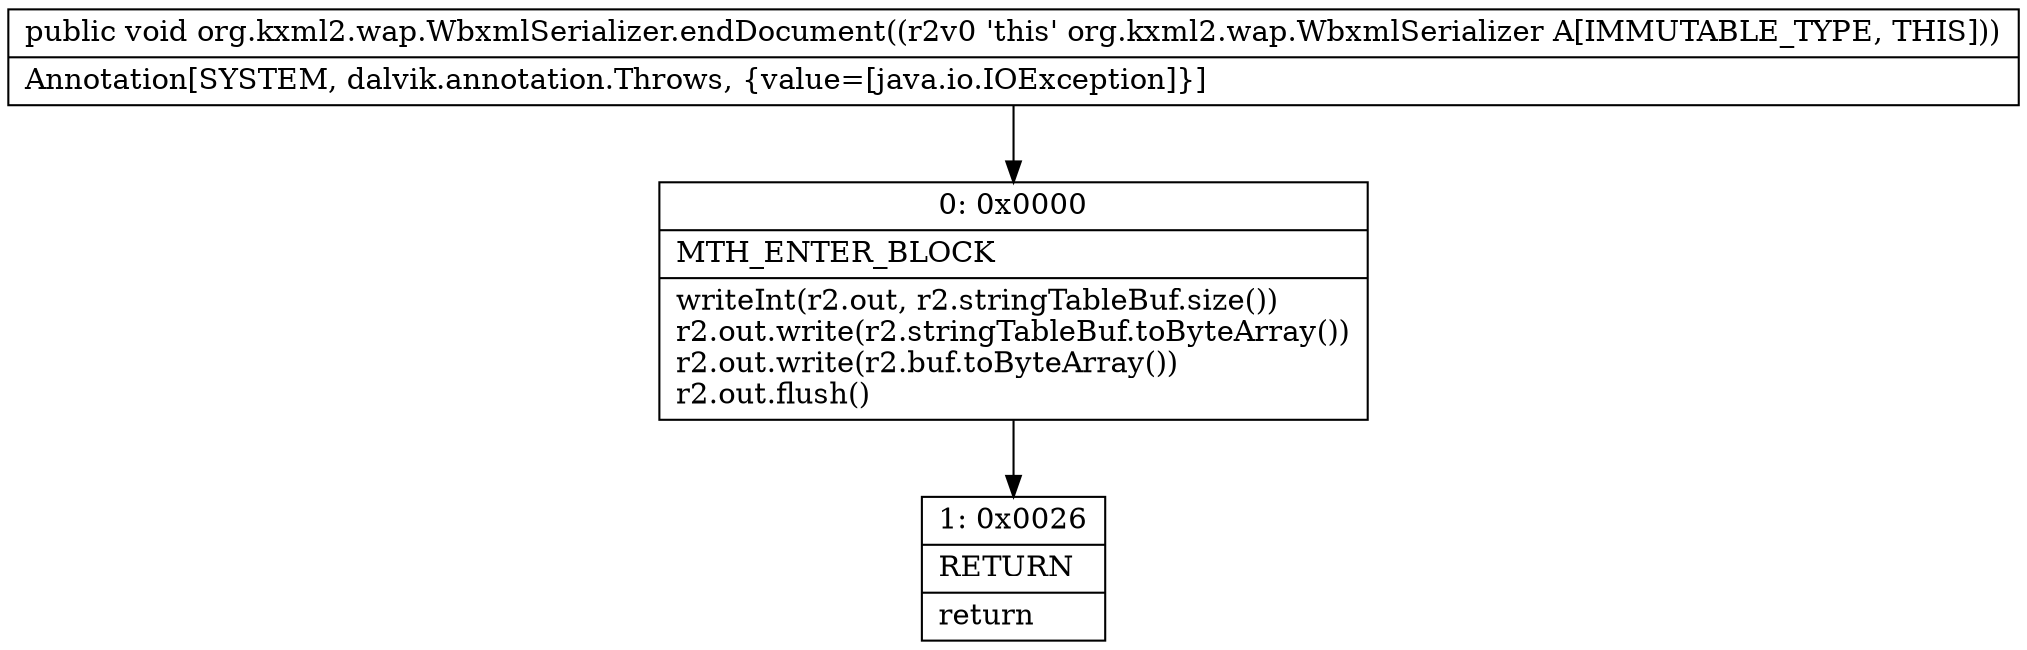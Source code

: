 digraph "CFG fororg.kxml2.wap.WbxmlSerializer.endDocument()V" {
Node_0 [shape=record,label="{0\:\ 0x0000|MTH_ENTER_BLOCK\l|writeInt(r2.out, r2.stringTableBuf.size())\lr2.out.write(r2.stringTableBuf.toByteArray())\lr2.out.write(r2.buf.toByteArray())\lr2.out.flush()\l}"];
Node_1 [shape=record,label="{1\:\ 0x0026|RETURN\l|return\l}"];
MethodNode[shape=record,label="{public void org.kxml2.wap.WbxmlSerializer.endDocument((r2v0 'this' org.kxml2.wap.WbxmlSerializer A[IMMUTABLE_TYPE, THIS]))  | Annotation[SYSTEM, dalvik.annotation.Throws, \{value=[java.io.IOException]\}]\l}"];
MethodNode -> Node_0;
Node_0 -> Node_1;
}

